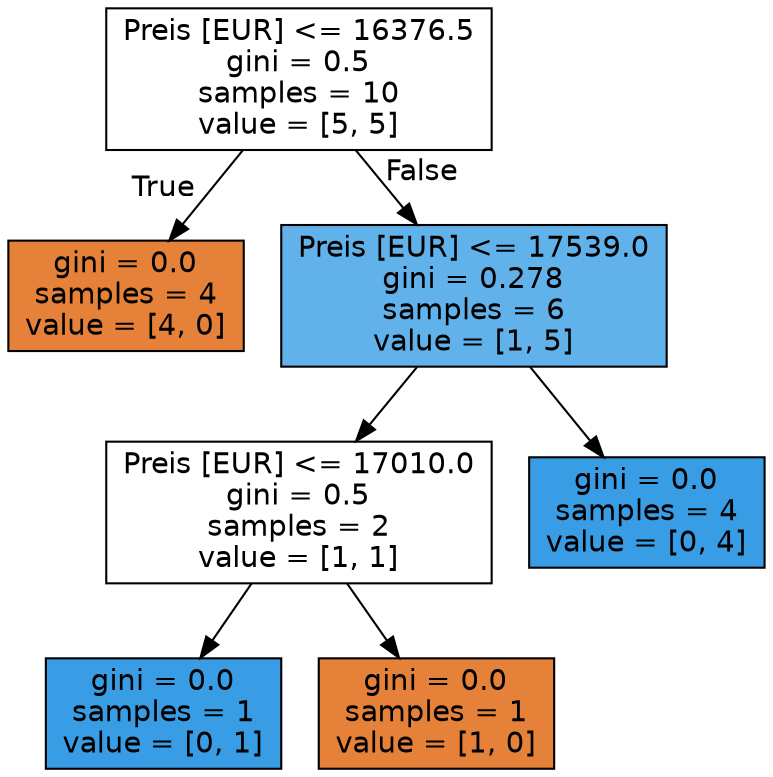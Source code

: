 digraph Tree {
node [shape=box, style="filled", color="black", fontname="helvetica"] ;
edge [fontname="helvetica"] ;
0 [label="Preis [EUR] <= 16376.5\ngini = 0.5\nsamples = 10\nvalue = [5, 5]", fillcolor="#ffffff"] ;
1 [label="gini = 0.0\nsamples = 4\nvalue = [4, 0]", fillcolor="#e58139"] ;
0 -> 1 [labeldistance=2.5, labelangle=45, headlabel="True"] ;
2 [label="Preis [EUR] <= 17539.0\ngini = 0.278\nsamples = 6\nvalue = [1, 5]", fillcolor="#61b1ea"] ;
0 -> 2 [labeldistance=2.5, labelangle=-45, headlabel="False"] ;
3 [label="Preis [EUR] <= 17010.0\ngini = 0.5\nsamples = 2\nvalue = [1, 1]", fillcolor="#ffffff"] ;
2 -> 3 ;
4 [label="gini = 0.0\nsamples = 1\nvalue = [0, 1]", fillcolor="#399de5"] ;
3 -> 4 ;
5 [label="gini = 0.0\nsamples = 1\nvalue = [1, 0]", fillcolor="#e58139"] ;
3 -> 5 ;
6 [label="gini = 0.0\nsamples = 4\nvalue = [0, 4]", fillcolor="#399de5"] ;
2 -> 6 ;
}